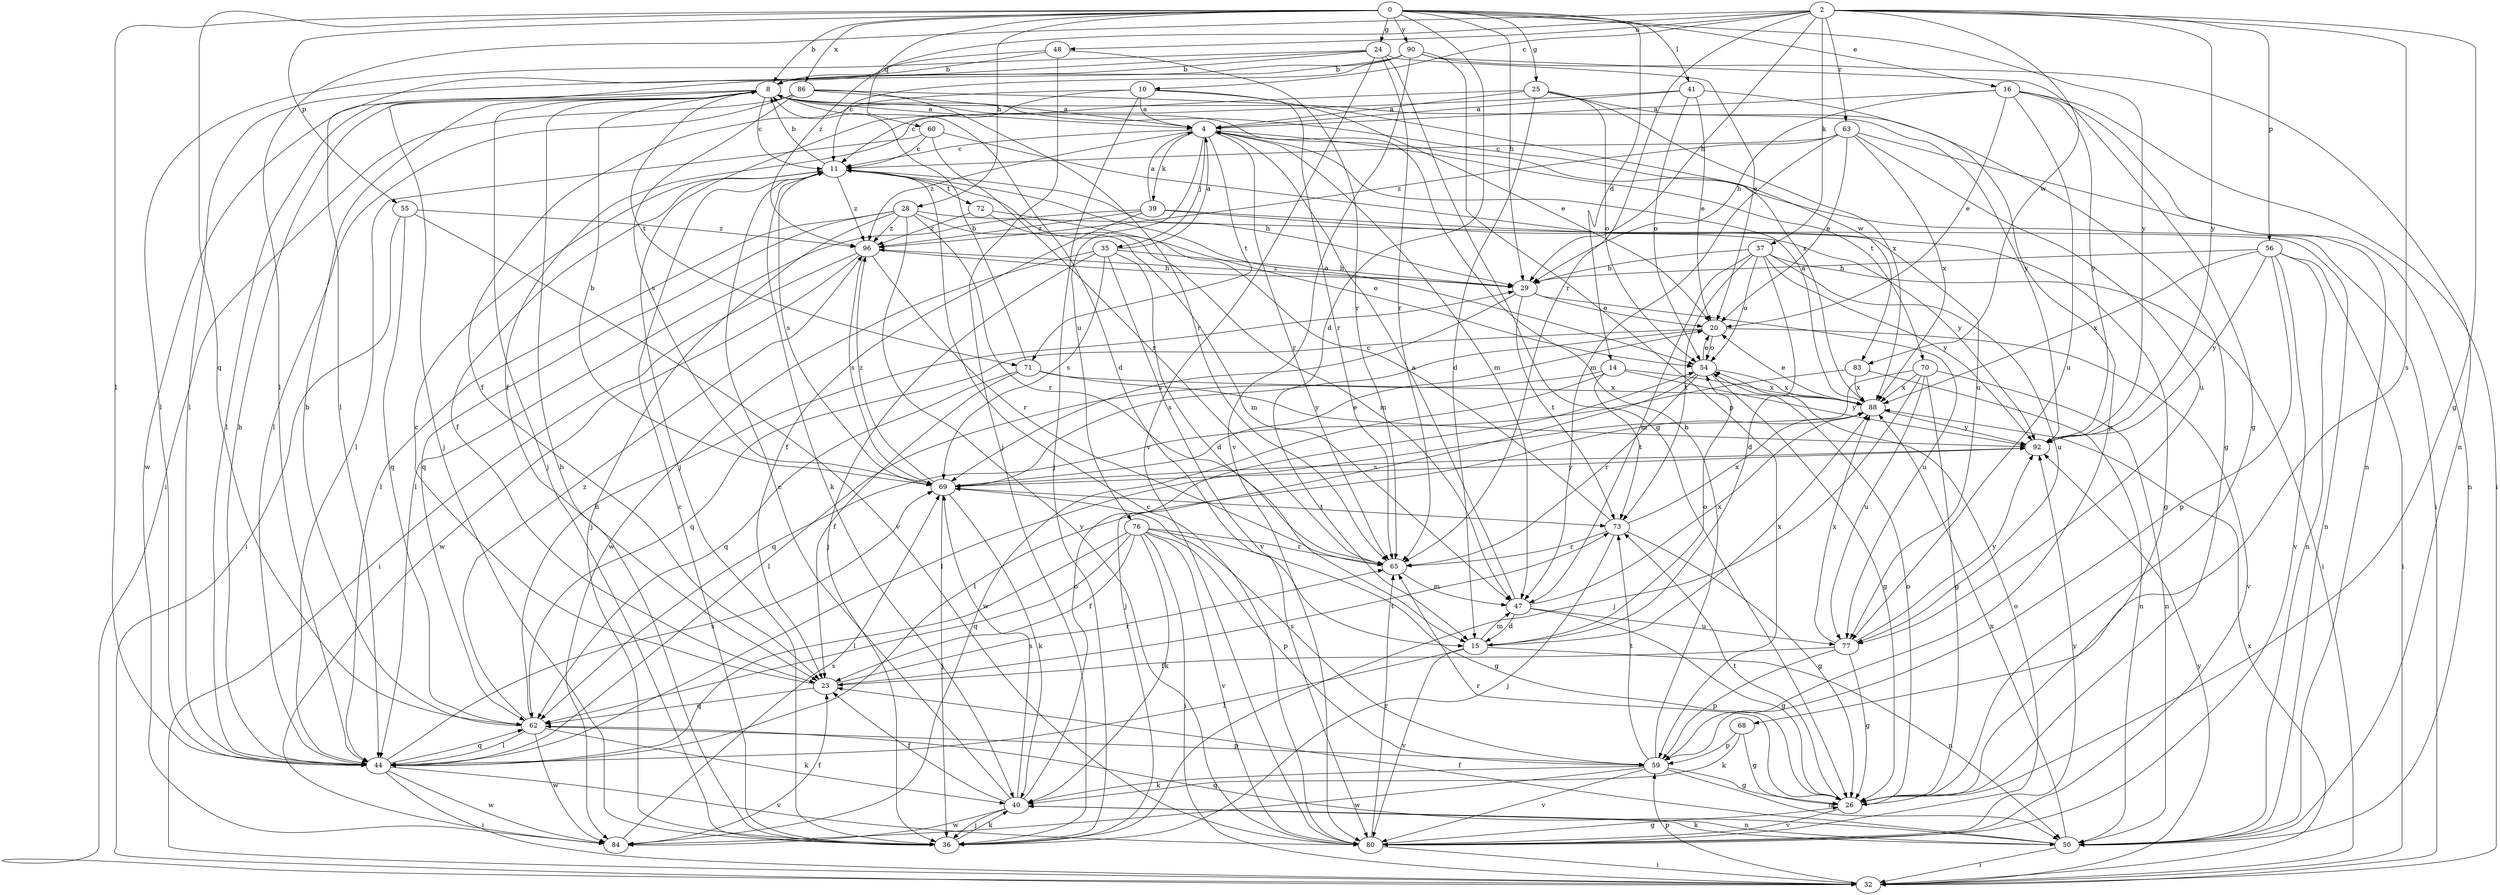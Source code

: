strict digraph  {
0;
2;
4;
8;
10;
11;
14;
15;
16;
20;
23;
24;
25;
26;
28;
29;
32;
35;
36;
37;
39;
40;
41;
44;
47;
48;
50;
54;
55;
56;
59;
60;
62;
63;
65;
68;
69;
70;
71;
72;
73;
76;
77;
80;
83;
84;
86;
88;
90;
92;
96;
0 -> 8  [label=b];
0 -> 14  [label=d];
0 -> 15  [label=d];
0 -> 16  [label=e];
0 -> 24  [label=g];
0 -> 25  [label=g];
0 -> 28  [label=h];
0 -> 29  [label=h];
0 -> 41  [label=l];
0 -> 44  [label=l];
0 -> 55  [label=p];
0 -> 60  [label=q];
0 -> 62  [label=q];
0 -> 86  [label=x];
0 -> 90  [label=y];
0 -> 92  [label=y];
2 -> 10  [label=c];
2 -> 26  [label=g];
2 -> 29  [label=h];
2 -> 37  [label=k];
2 -> 44  [label=l];
2 -> 48  [label=n];
2 -> 56  [label=p];
2 -> 63  [label=r];
2 -> 65  [label=r];
2 -> 68  [label=s];
2 -> 83  [label=w];
2 -> 92  [label=y];
2 -> 96  [label=z];
4 -> 11  [label=c];
4 -> 32  [label=i];
4 -> 35  [label=j];
4 -> 39  [label=k];
4 -> 47  [label=m];
4 -> 65  [label=r];
4 -> 70  [label=t];
4 -> 71  [label=t];
4 -> 76  [label=u];
4 -> 96  [label=z];
8 -> 4  [label=a];
8 -> 11  [label=c];
8 -> 15  [label=d];
8 -> 36  [label=j];
8 -> 44  [label=l];
8 -> 71  [label=t];
8 -> 83  [label=w];
8 -> 84  [label=w];
8 -> 92  [label=y];
10 -> 4  [label=a];
10 -> 11  [label=c];
10 -> 20  [label=e];
10 -> 23  [label=f];
10 -> 36  [label=j];
10 -> 65  [label=r];
11 -> 8  [label=b];
11 -> 23  [label=f];
11 -> 29  [label=h];
11 -> 40  [label=k];
11 -> 54  [label=o];
11 -> 69  [label=s];
11 -> 72  [label=t];
11 -> 96  [label=z];
14 -> 44  [label=l];
14 -> 73  [label=t];
14 -> 84  [label=w];
14 -> 88  [label=x];
14 -> 92  [label=y];
15 -> 44  [label=l];
15 -> 47  [label=m];
15 -> 50  [label=n];
15 -> 54  [label=o];
15 -> 80  [label=v];
15 -> 88  [label=x];
16 -> 4  [label=a];
16 -> 20  [label=e];
16 -> 29  [label=h];
16 -> 32  [label=i];
16 -> 50  [label=n];
16 -> 77  [label=u];
16 -> 92  [label=y];
20 -> 54  [label=o];
20 -> 62  [label=q];
20 -> 69  [label=s];
20 -> 80  [label=v];
23 -> 11  [label=c];
23 -> 62  [label=q];
23 -> 65  [label=r];
23 -> 73  [label=t];
24 -> 8  [label=b];
24 -> 20  [label=e];
24 -> 26  [label=g];
24 -> 36  [label=j];
24 -> 44  [label=l];
24 -> 65  [label=r];
24 -> 80  [label=v];
25 -> 4  [label=a];
25 -> 15  [label=d];
25 -> 26  [label=g];
25 -> 36  [label=j];
25 -> 54  [label=o];
25 -> 88  [label=x];
26 -> 54  [label=o];
26 -> 65  [label=r];
26 -> 73  [label=t];
26 -> 80  [label=v];
28 -> 36  [label=j];
28 -> 44  [label=l];
28 -> 47  [label=m];
28 -> 50  [label=n];
28 -> 62  [label=q];
28 -> 65  [label=r];
28 -> 80  [label=v];
28 -> 96  [label=z];
29 -> 20  [label=e];
29 -> 69  [label=s];
29 -> 73  [label=t];
29 -> 77  [label=u];
29 -> 96  [label=z];
32 -> 59  [label=p];
32 -> 88  [label=x];
32 -> 92  [label=y];
35 -> 4  [label=a];
35 -> 15  [label=d];
35 -> 29  [label=h];
35 -> 36  [label=j];
35 -> 69  [label=s];
35 -> 80  [label=v];
35 -> 84  [label=w];
36 -> 8  [label=b];
36 -> 11  [label=c];
36 -> 40  [label=k];
37 -> 15  [label=d];
37 -> 29  [label=h];
37 -> 32  [label=i];
37 -> 47  [label=m];
37 -> 54  [label=o];
37 -> 73  [label=t];
37 -> 77  [label=u];
37 -> 92  [label=y];
39 -> 4  [label=a];
39 -> 23  [label=f];
39 -> 26  [label=g];
39 -> 44  [label=l];
39 -> 92  [label=y];
39 -> 96  [label=z];
40 -> 11  [label=c];
40 -> 23  [label=f];
40 -> 36  [label=j];
40 -> 50  [label=n];
40 -> 54  [label=o];
40 -> 69  [label=s];
40 -> 84  [label=w];
41 -> 4  [label=a];
41 -> 20  [label=e];
41 -> 23  [label=f];
41 -> 54  [label=o];
41 -> 59  [label=p];
44 -> 8  [label=b];
44 -> 32  [label=i];
44 -> 62  [label=q];
44 -> 69  [label=s];
44 -> 80  [label=v];
44 -> 84  [label=w];
47 -> 4  [label=a];
47 -> 15  [label=d];
47 -> 26  [label=g];
47 -> 77  [label=u];
47 -> 88  [label=x];
48 -> 8  [label=b];
48 -> 36  [label=j];
48 -> 44  [label=l];
48 -> 65  [label=r];
50 -> 23  [label=f];
50 -> 32  [label=i];
50 -> 40  [label=k];
50 -> 62  [label=q];
50 -> 88  [label=x];
54 -> 20  [label=e];
54 -> 26  [label=g];
54 -> 36  [label=j];
54 -> 65  [label=r];
54 -> 88  [label=x];
55 -> 32  [label=i];
55 -> 62  [label=q];
55 -> 80  [label=v];
55 -> 96  [label=z];
56 -> 29  [label=h];
56 -> 32  [label=i];
56 -> 50  [label=n];
56 -> 59  [label=p];
56 -> 80  [label=v];
56 -> 88  [label=x];
56 -> 92  [label=y];
59 -> 8  [label=b];
59 -> 26  [label=g];
59 -> 40  [label=k];
59 -> 50  [label=n];
59 -> 69  [label=s];
59 -> 73  [label=t];
59 -> 80  [label=v];
59 -> 84  [label=w];
60 -> 11  [label=c];
60 -> 44  [label=l];
60 -> 65  [label=r];
60 -> 77  [label=u];
62 -> 8  [label=b];
62 -> 29  [label=h];
62 -> 40  [label=k];
62 -> 44  [label=l];
62 -> 59  [label=p];
62 -> 84  [label=w];
62 -> 96  [label=z];
63 -> 11  [label=c];
63 -> 20  [label=e];
63 -> 47  [label=m];
63 -> 50  [label=n];
63 -> 77  [label=u];
63 -> 88  [label=x];
63 -> 96  [label=z];
65 -> 47  [label=m];
68 -> 26  [label=g];
68 -> 40  [label=k];
68 -> 59  [label=p];
69 -> 8  [label=b];
69 -> 20  [label=e];
69 -> 36  [label=j];
69 -> 40  [label=k];
69 -> 73  [label=t];
69 -> 92  [label=y];
69 -> 96  [label=z];
70 -> 26  [label=g];
70 -> 36  [label=j];
70 -> 44  [label=l];
70 -> 50  [label=n];
70 -> 77  [label=u];
70 -> 88  [label=x];
71 -> 8  [label=b];
71 -> 23  [label=f];
71 -> 62  [label=q];
71 -> 88  [label=x];
71 -> 92  [label=y];
72 -> 47  [label=m];
72 -> 54  [label=o];
72 -> 96  [label=z];
73 -> 11  [label=c];
73 -> 26  [label=g];
73 -> 36  [label=j];
73 -> 65  [label=r];
73 -> 88  [label=x];
76 -> 23  [label=f];
76 -> 26  [label=g];
76 -> 32  [label=i];
76 -> 40  [label=k];
76 -> 44  [label=l];
76 -> 59  [label=p];
76 -> 62  [label=q];
76 -> 65  [label=r];
76 -> 80  [label=v];
77 -> 23  [label=f];
77 -> 26  [label=g];
77 -> 59  [label=p];
77 -> 88  [label=x];
77 -> 92  [label=y];
80 -> 11  [label=c];
80 -> 26  [label=g];
80 -> 32  [label=i];
80 -> 54  [label=o];
80 -> 65  [label=r];
80 -> 92  [label=y];
83 -> 50  [label=n];
83 -> 62  [label=q];
83 -> 88  [label=x];
84 -> 23  [label=f];
84 -> 69  [label=s];
86 -> 4  [label=a];
86 -> 32  [label=i];
86 -> 44  [label=l];
86 -> 65  [label=r];
86 -> 69  [label=s];
86 -> 88  [label=x];
88 -> 4  [label=a];
88 -> 20  [label=e];
88 -> 44  [label=l];
88 -> 92  [label=y];
90 -> 8  [label=b];
90 -> 11  [label=c];
90 -> 26  [label=g];
90 -> 44  [label=l];
90 -> 50  [label=n];
90 -> 59  [label=p];
90 -> 80  [label=v];
92 -> 69  [label=s];
96 -> 29  [label=h];
96 -> 32  [label=i];
96 -> 65  [label=r];
96 -> 69  [label=s];
96 -> 84  [label=w];
}
